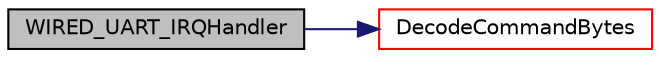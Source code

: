 digraph "WIRED_UART_IRQHandler"
{
  edge [fontname="Helvetica",fontsize="10",labelfontname="Helvetica",labelfontsize="10"];
  node [fontname="Helvetica",fontsize="10",shape=record];
  rankdir="LR";
  Node16 [label="WIRED_UART_IRQHandler",height=0.2,width=0.4,color="black", fillcolor="grey75", style="filled", fontcolor="black"];
  Node16 -> Node17 [color="midnightblue",fontsize="10",style="solid",fontname="Helvetica"];
  Node17 [label="DecodeCommandBytes",height=0.2,width=0.4,color="red", fillcolor="white", style="filled",URL="$control_8h.html#a2d80b68d03de87c2d3cce67273f8a165"];
}
